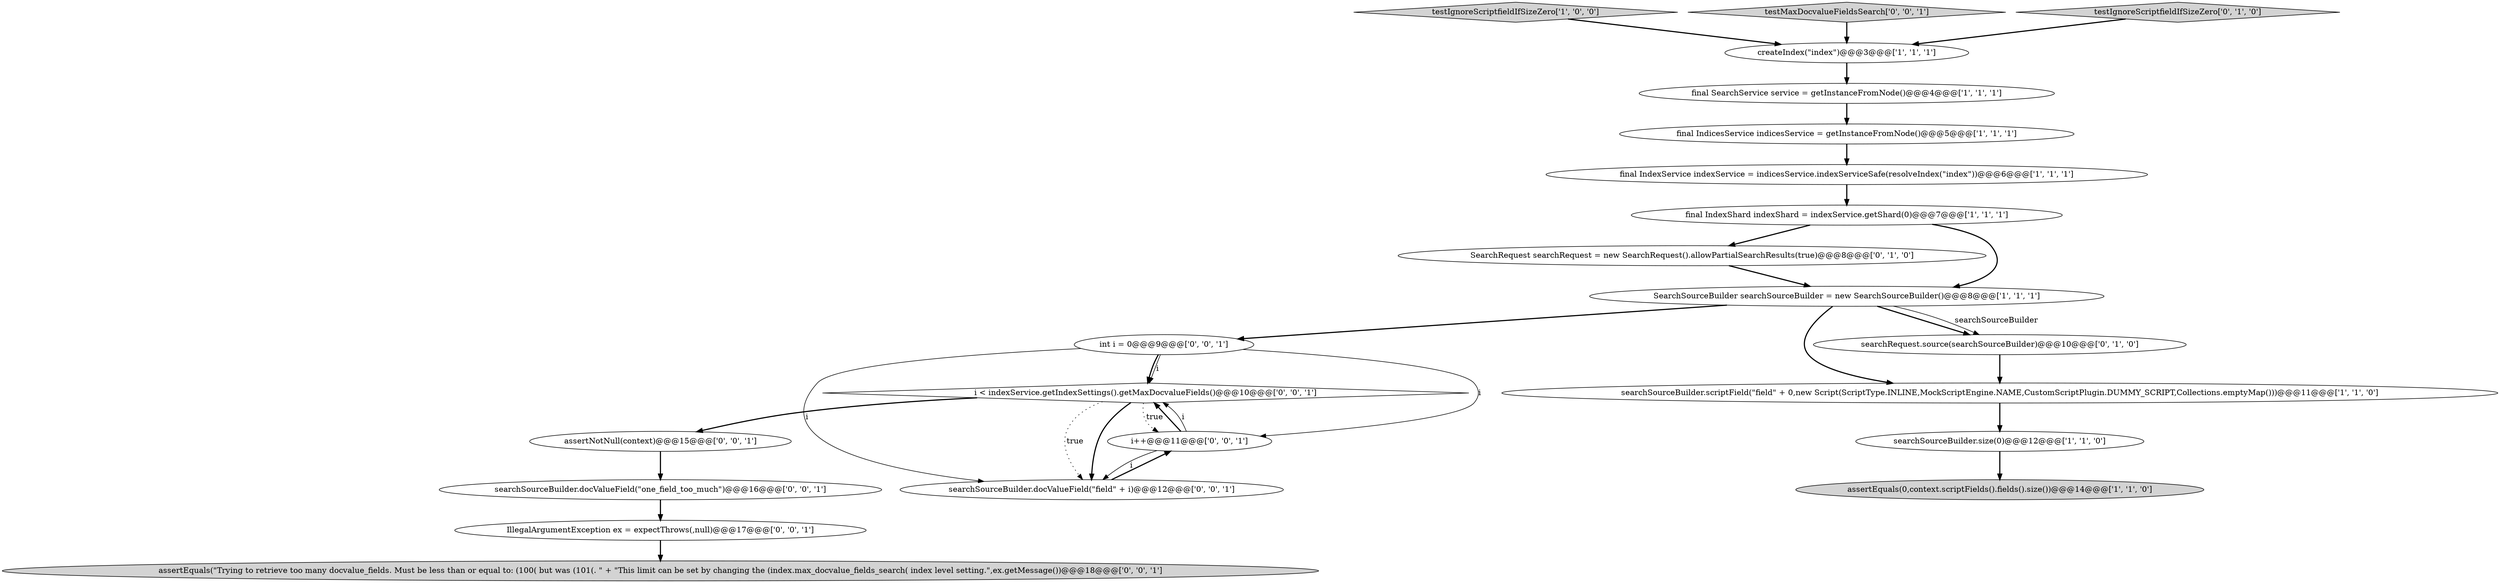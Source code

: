 digraph {
10 [style = filled, label = "SearchRequest searchRequest = new SearchRequest().allowPartialSearchResults(true)@@@8@@@['0', '1', '0']", fillcolor = white, shape = ellipse image = "AAA1AAABBB2BBB"];
19 [style = filled, label = "searchSourceBuilder.docValueField(\"one_field_too_much\")@@@16@@@['0', '0', '1']", fillcolor = white, shape = ellipse image = "AAA0AAABBB3BBB"];
17 [style = filled, label = "int i = 0@@@9@@@['0', '0', '1']", fillcolor = white, shape = ellipse image = "AAA0AAABBB3BBB"];
3 [style = filled, label = "SearchSourceBuilder searchSourceBuilder = new SearchSourceBuilder()@@@8@@@['1', '1', '1']", fillcolor = white, shape = ellipse image = "AAA0AAABBB1BBB"];
11 [style = filled, label = "searchRequest.source(searchSourceBuilder)@@@10@@@['0', '1', '0']", fillcolor = white, shape = ellipse image = "AAA1AAABBB2BBB"];
8 [style = filled, label = "final IndicesService indicesService = getInstanceFromNode()@@@5@@@['1', '1', '1']", fillcolor = white, shape = ellipse image = "AAA0AAABBB1BBB"];
1 [style = filled, label = "createIndex(\"index\")@@@3@@@['1', '1', '1']", fillcolor = white, shape = ellipse image = "AAA0AAABBB1BBB"];
0 [style = filled, label = "searchSourceBuilder.scriptField(\"field\" + 0,new Script(ScriptType.INLINE,MockScriptEngine.NAME,CustomScriptPlugin.DUMMY_SCRIPT,Collections.emptyMap()))@@@11@@@['1', '1', '0']", fillcolor = white, shape = ellipse image = "AAA0AAABBB1BBB"];
9 [style = filled, label = "testIgnoreScriptfieldIfSizeZero['1', '0', '0']", fillcolor = lightgray, shape = diamond image = "AAA0AAABBB1BBB"];
15 [style = filled, label = "testMaxDocvalueFieldsSearch['0', '0', '1']", fillcolor = lightgray, shape = diamond image = "AAA0AAABBB3BBB"];
7 [style = filled, label = "final IndexService indexService = indicesService.indexServiceSafe(resolveIndex(\"index\"))@@@6@@@['1', '1', '1']", fillcolor = white, shape = ellipse image = "AAA0AAABBB1BBB"];
21 [style = filled, label = "assertEquals(\"Trying to retrieve too many docvalue_fields. Must be less than or equal to: (100( but was (101(. \" + \"This limit can be set by changing the (index.max_docvalue_fields_search( index level setting.\",ex.getMessage())@@@18@@@['0', '0', '1']", fillcolor = lightgray, shape = ellipse image = "AAA0AAABBB3BBB"];
6 [style = filled, label = "assertEquals(0,context.scriptFields().fields().size())@@@14@@@['1', '1', '0']", fillcolor = lightgray, shape = ellipse image = "AAA0AAABBB1BBB"];
13 [style = filled, label = "assertNotNull(context)@@@15@@@['0', '0', '1']", fillcolor = white, shape = ellipse image = "AAA0AAABBB3BBB"];
12 [style = filled, label = "testIgnoreScriptfieldIfSizeZero['0', '1', '0']", fillcolor = lightgray, shape = diamond image = "AAA0AAABBB2BBB"];
5 [style = filled, label = "final IndexShard indexShard = indexService.getShard(0)@@@7@@@['1', '1', '1']", fillcolor = white, shape = ellipse image = "AAA0AAABBB1BBB"];
14 [style = filled, label = "i < indexService.getIndexSettings().getMaxDocvalueFields()@@@10@@@['0', '0', '1']", fillcolor = white, shape = diamond image = "AAA0AAABBB3BBB"];
18 [style = filled, label = "i++@@@11@@@['0', '0', '1']", fillcolor = white, shape = ellipse image = "AAA0AAABBB3BBB"];
4 [style = filled, label = "final SearchService service = getInstanceFromNode()@@@4@@@['1', '1', '1']", fillcolor = white, shape = ellipse image = "AAA0AAABBB1BBB"];
2 [style = filled, label = "searchSourceBuilder.size(0)@@@12@@@['1', '1', '0']", fillcolor = white, shape = ellipse image = "AAA0AAABBB1BBB"];
16 [style = filled, label = "IllegalArgumentException ex = expectThrows(,null)@@@17@@@['0', '0', '1']", fillcolor = white, shape = ellipse image = "AAA0AAABBB3BBB"];
20 [style = filled, label = "searchSourceBuilder.docValueField(\"field\" + i)@@@12@@@['0', '0', '1']", fillcolor = white, shape = ellipse image = "AAA0AAABBB3BBB"];
17->18 [style = solid, label="i"];
3->11 [style = bold, label=""];
15->1 [style = bold, label=""];
13->19 [style = bold, label=""];
14->18 [style = dotted, label="true"];
20->18 [style = bold, label=""];
11->0 [style = bold, label=""];
14->13 [style = bold, label=""];
12->1 [style = bold, label=""];
17->14 [style = bold, label=""];
4->8 [style = bold, label=""];
17->20 [style = solid, label="i"];
5->10 [style = bold, label=""];
10->3 [style = bold, label=""];
18->20 [style = solid, label="i"];
19->16 [style = bold, label=""];
3->17 [style = bold, label=""];
16->21 [style = bold, label=""];
3->0 [style = bold, label=""];
3->11 [style = solid, label="searchSourceBuilder"];
1->4 [style = bold, label=""];
14->20 [style = dotted, label="true"];
7->5 [style = bold, label=""];
2->6 [style = bold, label=""];
8->7 [style = bold, label=""];
5->3 [style = bold, label=""];
17->14 [style = solid, label="i"];
0->2 [style = bold, label=""];
18->14 [style = bold, label=""];
18->14 [style = solid, label="i"];
9->1 [style = bold, label=""];
14->20 [style = bold, label=""];
}
